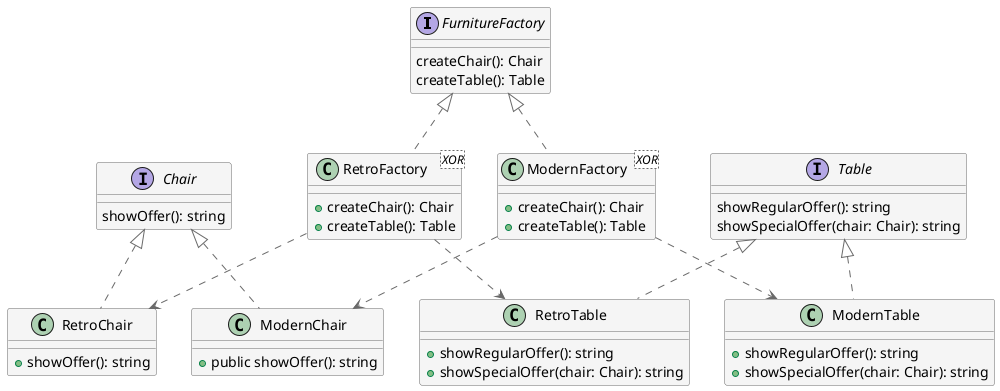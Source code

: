 @startuml

skinparam class {
  backgroundColor whitesmoke
  arrowColor dimgrey
  borderColor dimgrey
}

interface FurnitureFactory {
  createChair(): Chair
  createTable(): Table
}

class RetroFactory <XOR> {
  + createChair(): Chair
  + createTable(): Table
}

class ModernFactory <XOR> {
  + createChair(): Chair
  + createTable(): Table
}

interface Chair {
  showOffer(): string
}

class RetroChair {
  + showOffer(): string
}

class ModernChair {
  + public showOffer(): string
}

interface Table {
  showRegularOffer(): string
  showSpecialOffer(chair: Chair): string
}

class RetroTable {
  + showRegularOffer(): string
  + showSpecialOffer(chair: Chair): string
}

class ModernTable {
  + showRegularOffer(): string
  + showSpecialOffer(chair: Chair): string
}

FurnitureFactory <|.. RetroFactory
FurnitureFactory <|.. ModernFactory

Chair <|.. RetroChair
Chair <|.. ModernChair

Table <|.. RetroTable
Table <|.. ModernTable


ModernFactory ..> ModernTable
ModernFactory ..> ModernChair

RetroFactory ..> RetroTable
RetroFactory ..> RetroChair

@enduml

' Specified tables (RetroTable and ModernTable) can use any kind of Chair
